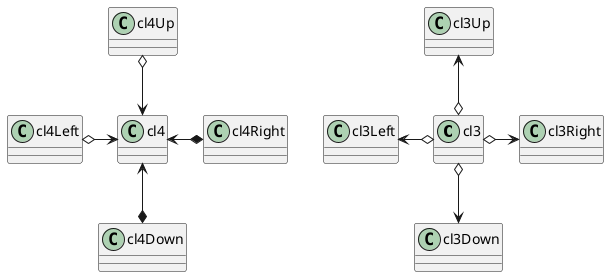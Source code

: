 {
  "sha1": "cbg7gojsd0pj5xhtwid6nshovs22dow",
  "insertion": {
    "when": "2024-06-01T09:03:01.186Z",
    "user": "plantuml@gmail.com"
  }
}
@startuml
cl3 o-left-> cl3Left 
cl3 o-right-> cl3Right 
cl3 o-up-> cl3Up 
cl3 o-down-> cl3Down
 
cl4 <-left-o cl4Left
cl4 <-up-o cl4Up
cl4 <-down-* cl4Down
cl4 <-right-* cl4Right

@enduml
